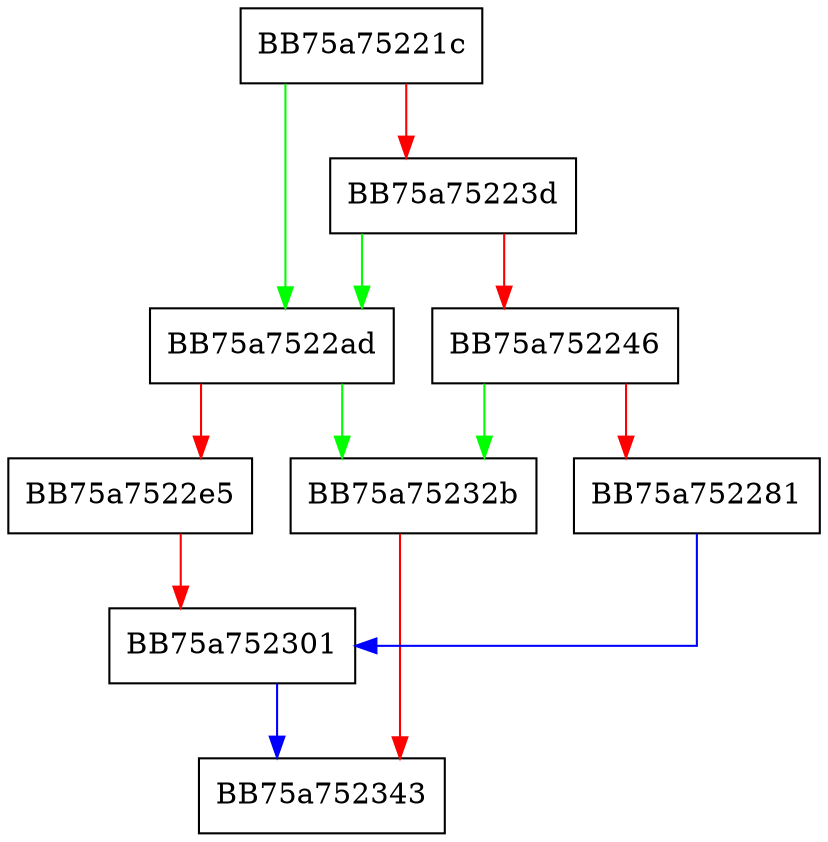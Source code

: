 digraph winGetLastErrorMsg {
  node [shape="box"];
  graph [splines=ortho];
  BB75a75221c -> BB75a7522ad [color="green"];
  BB75a75221c -> BB75a75223d [color="red"];
  BB75a75223d -> BB75a7522ad [color="green"];
  BB75a75223d -> BB75a752246 [color="red"];
  BB75a752246 -> BB75a75232b [color="green"];
  BB75a752246 -> BB75a752281 [color="red"];
  BB75a752281 -> BB75a752301 [color="blue"];
  BB75a7522ad -> BB75a75232b [color="green"];
  BB75a7522ad -> BB75a7522e5 [color="red"];
  BB75a7522e5 -> BB75a752301 [color="red"];
  BB75a752301 -> BB75a752343 [color="blue"];
  BB75a75232b -> BB75a752343 [color="red"];
}